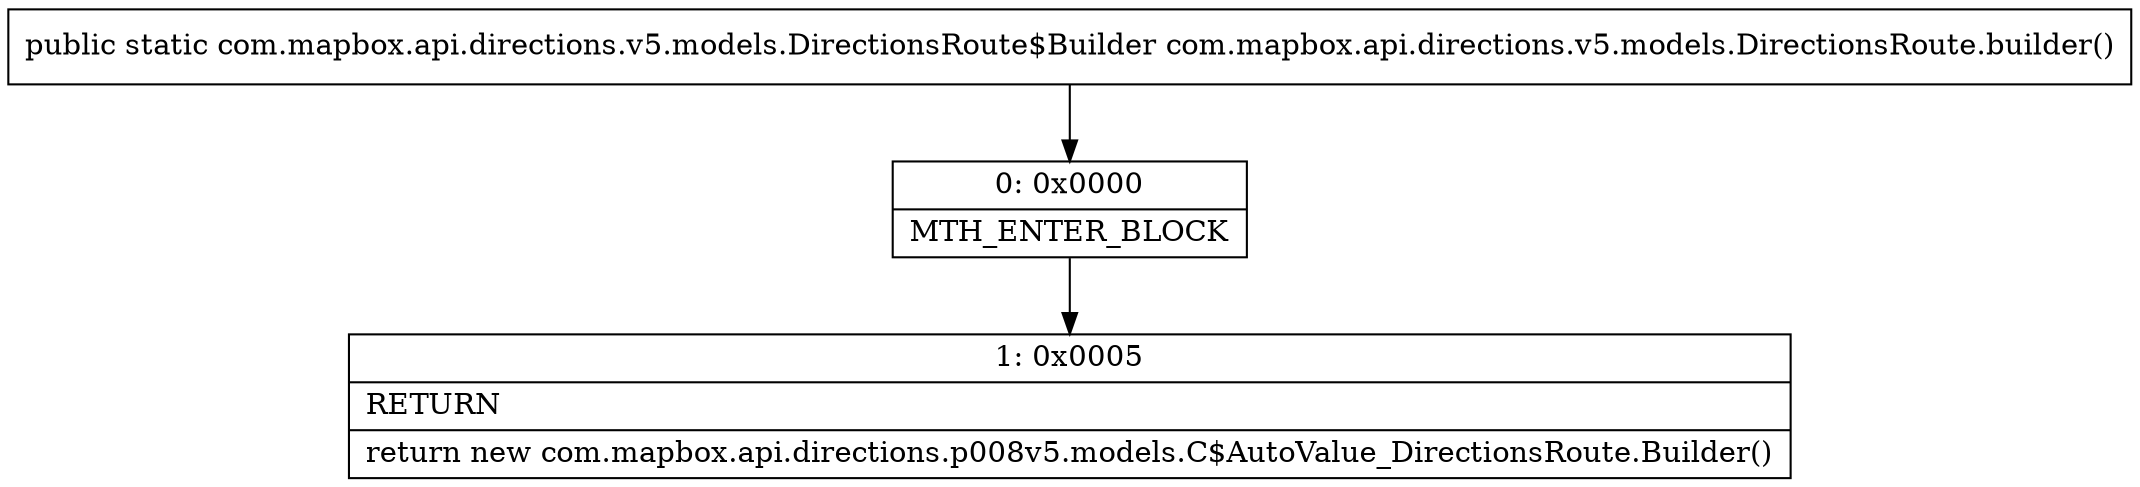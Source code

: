 digraph "CFG forcom.mapbox.api.directions.v5.models.DirectionsRoute.builder()Lcom\/mapbox\/api\/directions\/v5\/models\/DirectionsRoute$Builder;" {
Node_0 [shape=record,label="{0\:\ 0x0000|MTH_ENTER_BLOCK\l}"];
Node_1 [shape=record,label="{1\:\ 0x0005|RETURN\l|return new com.mapbox.api.directions.p008v5.models.C$AutoValue_DirectionsRoute.Builder()\l}"];
MethodNode[shape=record,label="{public static com.mapbox.api.directions.v5.models.DirectionsRoute$Builder com.mapbox.api.directions.v5.models.DirectionsRoute.builder() }"];
MethodNode -> Node_0;
Node_0 -> Node_1;
}

